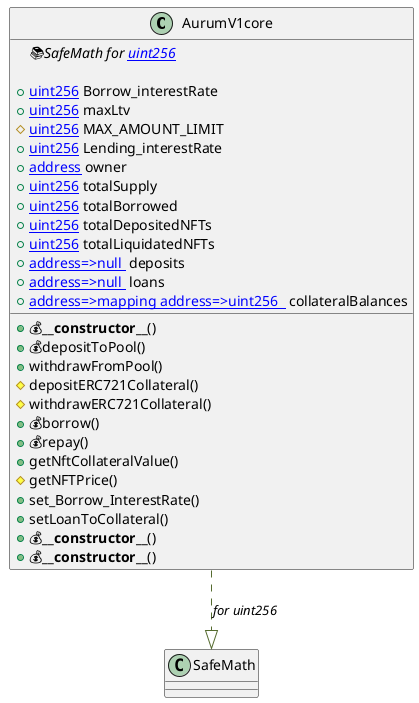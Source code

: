 @startuml
' -- generated by: https://marketplace.visualstudio.com/items?itemName=tintinweb.solidity-visual-auditor
'
' -- for auto-render install: https://marketplace.visualstudio.com/items?itemName=jebbs.plantuml
' -- options --



' -- classes --


class AurumV1core {
    ' -- inheritance --

    ' -- usingFor --
	{abstract}📚SafeMath for [[uint256]]

    ' -- vars --
	+[[uint256]] Borrow_interestRate
	+[[uint256]] maxLtv
	#[[uint256]] MAX_AMOUNT_LIMIT
	+[[uint256]] Lending_interestRate
	+[[address]] owner
	+[[uint256]] totalSupply
	+[[uint256]] totalBorrowed
	+[[uint256]] totalDepositedNFTs
	+[[uint256]] totalLiquidatedNFTs
	+[[mapping address=>null ]] deposits
	+[[mapping address=>null ]] loans
	+[[mapping address=>mapping address=>uint256  ]] collateralBalances

    ' -- methods --
	+💰**__constructor__**()
	+💰depositToPool()
	+withdrawFromPool()
	#depositERC721Collateral()
	#withdrawERC721Collateral()
	+💰borrow()
	+💰repay()
	+getNftCollateralValue()
	#getNFTPrice()
	+set_Borrow_InterestRate()
	+setLoanToCollateral()
	+💰**__constructor__**()
	+💰**__constructor__**()

}
' -- inheritance / usingFor --
AurumV1core ..[#DarkOliveGreen]|> SafeMath : //for uint256//

@enduml